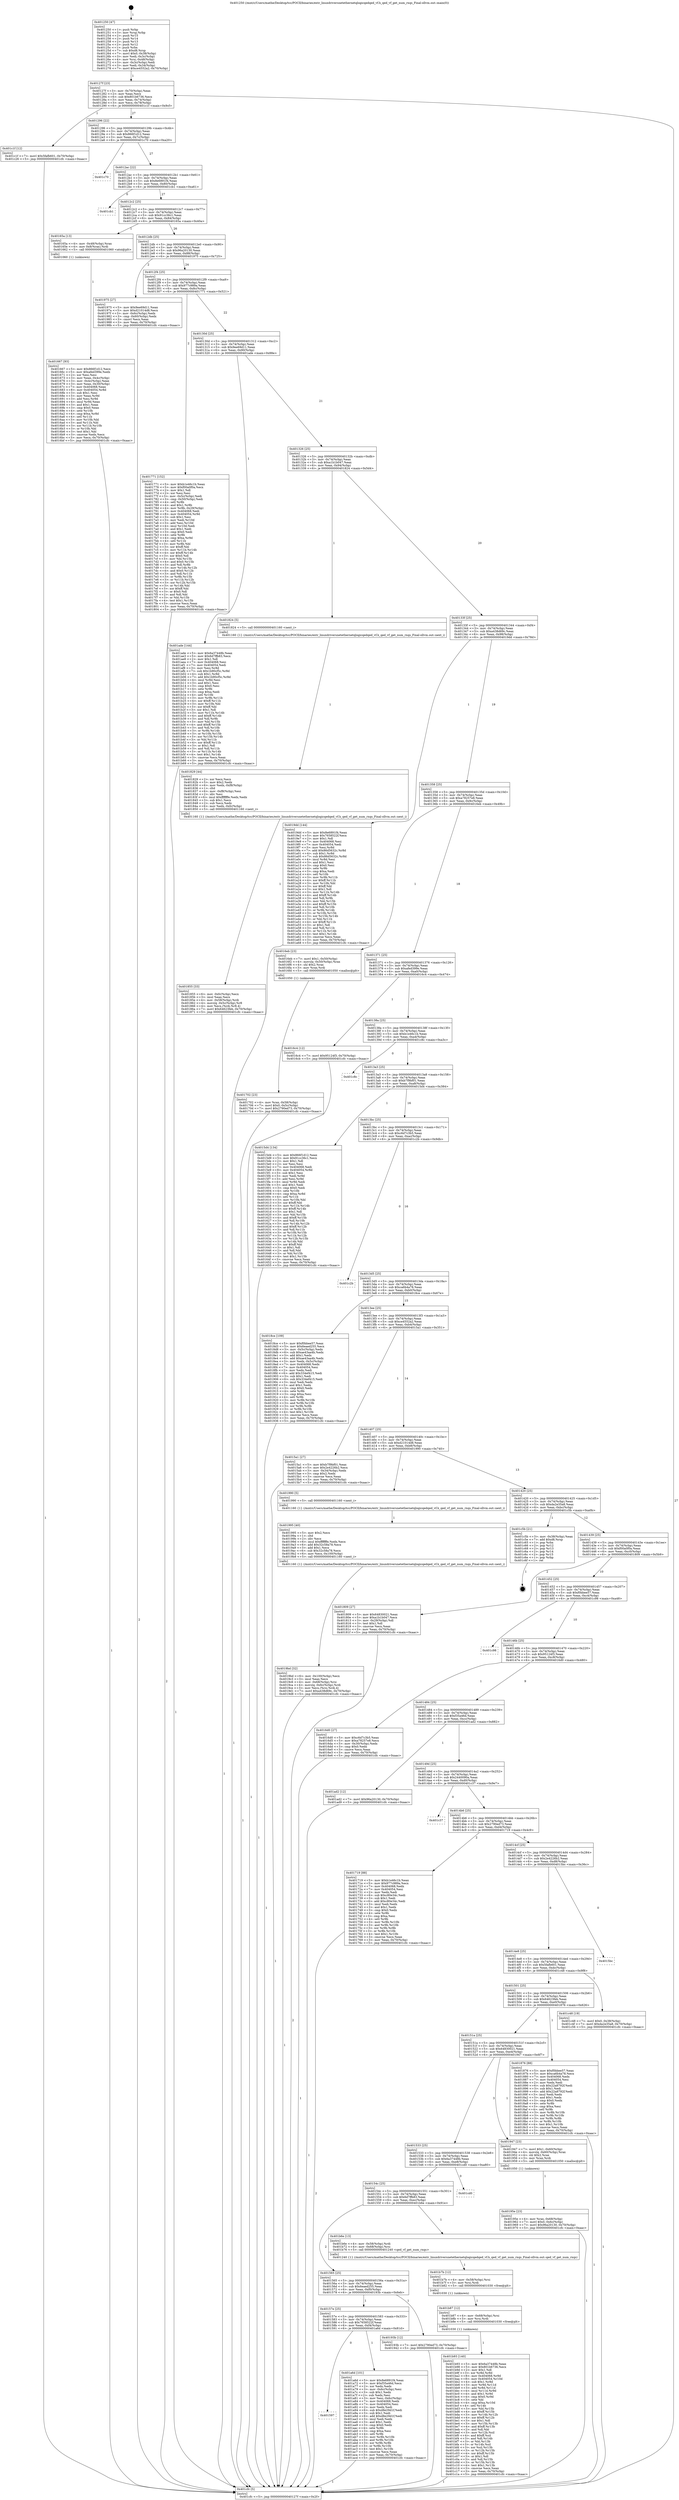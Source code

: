 digraph "0x401250" {
  label = "0x401250 (/mnt/c/Users/mathe/Desktop/tcc/POCII/binaries/extr_linuxdriversnetethernetqlogicqedqed_vf.h_qed_vf_get_num_rxqs_Final-ollvm.out::main(0))"
  labelloc = "t"
  node[shape=record]

  Entry [label="",width=0.3,height=0.3,shape=circle,fillcolor=black,style=filled]
  "0x40127f" [label="{
     0x40127f [23]\l
     | [instrs]\l
     &nbsp;&nbsp;0x40127f \<+3\>: mov -0x70(%rbp),%eax\l
     &nbsp;&nbsp;0x401282 \<+2\>: mov %eax,%ecx\l
     &nbsp;&nbsp;0x401284 \<+6\>: sub $0x801b6736,%ecx\l
     &nbsp;&nbsp;0x40128a \<+3\>: mov %eax,-0x74(%rbp)\l
     &nbsp;&nbsp;0x40128d \<+3\>: mov %ecx,-0x78(%rbp)\l
     &nbsp;&nbsp;0x401290 \<+6\>: je 0000000000401c1f \<main+0x9cf\>\l
  }"]
  "0x401c1f" [label="{
     0x401c1f [12]\l
     | [instrs]\l
     &nbsp;&nbsp;0x401c1f \<+7\>: movl $0x5fafb601,-0x70(%rbp)\l
     &nbsp;&nbsp;0x401c26 \<+5\>: jmp 0000000000401cfc \<main+0xaac\>\l
  }"]
  "0x401296" [label="{
     0x401296 [22]\l
     | [instrs]\l
     &nbsp;&nbsp;0x401296 \<+5\>: jmp 000000000040129b \<main+0x4b\>\l
     &nbsp;&nbsp;0x40129b \<+3\>: mov -0x74(%rbp),%eax\l
     &nbsp;&nbsp;0x40129e \<+5\>: sub $0x866f1d12,%eax\l
     &nbsp;&nbsp;0x4012a3 \<+3\>: mov %eax,-0x7c(%rbp)\l
     &nbsp;&nbsp;0x4012a6 \<+6\>: je 0000000000401c70 \<main+0xa20\>\l
  }"]
  Exit [label="",width=0.3,height=0.3,shape=circle,fillcolor=black,style=filled,peripheries=2]
  "0x401c70" [label="{
     0x401c70\l
  }", style=dashed]
  "0x4012ac" [label="{
     0x4012ac [22]\l
     | [instrs]\l
     &nbsp;&nbsp;0x4012ac \<+5\>: jmp 00000000004012b1 \<main+0x61\>\l
     &nbsp;&nbsp;0x4012b1 \<+3\>: mov -0x74(%rbp),%eax\l
     &nbsp;&nbsp;0x4012b4 \<+5\>: sub $0x8e6891f4,%eax\l
     &nbsp;&nbsp;0x4012b9 \<+3\>: mov %eax,-0x80(%rbp)\l
     &nbsp;&nbsp;0x4012bc \<+6\>: je 0000000000401cb1 \<main+0xa61\>\l
  }"]
  "0x401b93" [label="{
     0x401b93 [140]\l
     | [instrs]\l
     &nbsp;&nbsp;0x401b93 \<+5\>: mov $0x6a37448b,%eax\l
     &nbsp;&nbsp;0x401b98 \<+5\>: mov $0x801b6736,%ecx\l
     &nbsp;&nbsp;0x401b9d \<+2\>: mov $0x1,%dl\l
     &nbsp;&nbsp;0x401b9f \<+3\>: xor %r8d,%r8d\l
     &nbsp;&nbsp;0x401ba2 \<+8\>: mov 0x404068,%r9d\l
     &nbsp;&nbsp;0x401baa \<+8\>: mov 0x404054,%r10d\l
     &nbsp;&nbsp;0x401bb2 \<+4\>: sub $0x1,%r8d\l
     &nbsp;&nbsp;0x401bb6 \<+3\>: mov %r9d,%r11d\l
     &nbsp;&nbsp;0x401bb9 \<+3\>: add %r8d,%r11d\l
     &nbsp;&nbsp;0x401bbc \<+4\>: imul %r11d,%r9d\l
     &nbsp;&nbsp;0x401bc0 \<+4\>: and $0x1,%r9d\l
     &nbsp;&nbsp;0x401bc4 \<+4\>: cmp $0x0,%r9d\l
     &nbsp;&nbsp;0x401bc8 \<+3\>: sete %bl\l
     &nbsp;&nbsp;0x401bcb \<+4\>: cmp $0xa,%r10d\l
     &nbsp;&nbsp;0x401bcf \<+4\>: setl %r14b\l
     &nbsp;&nbsp;0x401bd3 \<+3\>: mov %bl,%r15b\l
     &nbsp;&nbsp;0x401bd6 \<+4\>: xor $0xff,%r15b\l
     &nbsp;&nbsp;0x401bda \<+3\>: mov %r14b,%r12b\l
     &nbsp;&nbsp;0x401bdd \<+4\>: xor $0xff,%r12b\l
     &nbsp;&nbsp;0x401be1 \<+3\>: xor $0x1,%dl\l
     &nbsp;&nbsp;0x401be4 \<+3\>: mov %r15b,%r13b\l
     &nbsp;&nbsp;0x401be7 \<+4\>: and $0xff,%r13b\l
     &nbsp;&nbsp;0x401beb \<+2\>: and %dl,%bl\l
     &nbsp;&nbsp;0x401bed \<+3\>: mov %r12b,%sil\l
     &nbsp;&nbsp;0x401bf0 \<+4\>: and $0xff,%sil\l
     &nbsp;&nbsp;0x401bf4 \<+3\>: and %dl,%r14b\l
     &nbsp;&nbsp;0x401bf7 \<+3\>: or %bl,%r13b\l
     &nbsp;&nbsp;0x401bfa \<+3\>: or %r14b,%sil\l
     &nbsp;&nbsp;0x401bfd \<+3\>: xor %sil,%r13b\l
     &nbsp;&nbsp;0x401c00 \<+3\>: or %r12b,%r15b\l
     &nbsp;&nbsp;0x401c03 \<+4\>: xor $0xff,%r15b\l
     &nbsp;&nbsp;0x401c07 \<+3\>: or $0x1,%dl\l
     &nbsp;&nbsp;0x401c0a \<+3\>: and %dl,%r15b\l
     &nbsp;&nbsp;0x401c0d \<+3\>: or %r15b,%r13b\l
     &nbsp;&nbsp;0x401c10 \<+4\>: test $0x1,%r13b\l
     &nbsp;&nbsp;0x401c14 \<+3\>: cmovne %ecx,%eax\l
     &nbsp;&nbsp;0x401c17 \<+3\>: mov %eax,-0x70(%rbp)\l
     &nbsp;&nbsp;0x401c1a \<+5\>: jmp 0000000000401cfc \<main+0xaac\>\l
  }"]
  "0x401cb1" [label="{
     0x401cb1\l
  }", style=dashed]
  "0x4012c2" [label="{
     0x4012c2 [25]\l
     | [instrs]\l
     &nbsp;&nbsp;0x4012c2 \<+5\>: jmp 00000000004012c7 \<main+0x77\>\l
     &nbsp;&nbsp;0x4012c7 \<+3\>: mov -0x74(%rbp),%eax\l
     &nbsp;&nbsp;0x4012ca \<+5\>: sub $0x91cc36c1,%eax\l
     &nbsp;&nbsp;0x4012cf \<+6\>: mov %eax,-0x84(%rbp)\l
     &nbsp;&nbsp;0x4012d5 \<+6\>: je 000000000040165a \<main+0x40a\>\l
  }"]
  "0x401b87" [label="{
     0x401b87 [12]\l
     | [instrs]\l
     &nbsp;&nbsp;0x401b87 \<+4\>: mov -0x68(%rbp),%rsi\l
     &nbsp;&nbsp;0x401b8b \<+3\>: mov %rsi,%rdi\l
     &nbsp;&nbsp;0x401b8e \<+5\>: call 0000000000401030 \<free@plt\>\l
     | [calls]\l
     &nbsp;&nbsp;0x401030 \{1\} (unknown)\l
  }"]
  "0x40165a" [label="{
     0x40165a [13]\l
     | [instrs]\l
     &nbsp;&nbsp;0x40165a \<+4\>: mov -0x48(%rbp),%rax\l
     &nbsp;&nbsp;0x40165e \<+4\>: mov 0x8(%rax),%rdi\l
     &nbsp;&nbsp;0x401662 \<+5\>: call 0000000000401060 \<atoi@plt\>\l
     | [calls]\l
     &nbsp;&nbsp;0x401060 \{1\} (unknown)\l
  }"]
  "0x4012db" [label="{
     0x4012db [25]\l
     | [instrs]\l
     &nbsp;&nbsp;0x4012db \<+5\>: jmp 00000000004012e0 \<main+0x90\>\l
     &nbsp;&nbsp;0x4012e0 \<+3\>: mov -0x74(%rbp),%eax\l
     &nbsp;&nbsp;0x4012e3 \<+5\>: sub $0x96a20130,%eax\l
     &nbsp;&nbsp;0x4012e8 \<+6\>: mov %eax,-0x88(%rbp)\l
     &nbsp;&nbsp;0x4012ee \<+6\>: je 0000000000401975 \<main+0x725\>\l
  }"]
  "0x401b7b" [label="{
     0x401b7b [12]\l
     | [instrs]\l
     &nbsp;&nbsp;0x401b7b \<+4\>: mov -0x58(%rbp),%rsi\l
     &nbsp;&nbsp;0x401b7f \<+3\>: mov %rsi,%rdi\l
     &nbsp;&nbsp;0x401b82 \<+5\>: call 0000000000401030 \<free@plt\>\l
     | [calls]\l
     &nbsp;&nbsp;0x401030 \{1\} (unknown)\l
  }"]
  "0x401975" [label="{
     0x401975 [27]\l
     | [instrs]\l
     &nbsp;&nbsp;0x401975 \<+5\>: mov $0x9ee69d11,%eax\l
     &nbsp;&nbsp;0x40197a \<+5\>: mov $0xd21014d8,%ecx\l
     &nbsp;&nbsp;0x40197f \<+3\>: mov -0x6c(%rbp),%edx\l
     &nbsp;&nbsp;0x401982 \<+3\>: cmp -0x60(%rbp),%edx\l
     &nbsp;&nbsp;0x401985 \<+3\>: cmovl %ecx,%eax\l
     &nbsp;&nbsp;0x401988 \<+3\>: mov %eax,-0x70(%rbp)\l
     &nbsp;&nbsp;0x40198b \<+5\>: jmp 0000000000401cfc \<main+0xaac\>\l
  }"]
  "0x4012f4" [label="{
     0x4012f4 [25]\l
     | [instrs]\l
     &nbsp;&nbsp;0x4012f4 \<+5\>: jmp 00000000004012f9 \<main+0xa9\>\l
     &nbsp;&nbsp;0x4012f9 \<+3\>: mov -0x74(%rbp),%eax\l
     &nbsp;&nbsp;0x4012fc \<+5\>: sub $0x977c989a,%eax\l
     &nbsp;&nbsp;0x401301 \<+6\>: mov %eax,-0x8c(%rbp)\l
     &nbsp;&nbsp;0x401307 \<+6\>: je 0000000000401771 \<main+0x521\>\l
  }"]
  "0x401597" [label="{
     0x401597\l
  }", style=dashed]
  "0x401771" [label="{
     0x401771 [152]\l
     | [instrs]\l
     &nbsp;&nbsp;0x401771 \<+5\>: mov $0xb1e46c1b,%eax\l
     &nbsp;&nbsp;0x401776 \<+5\>: mov $0xf00a0f0a,%ecx\l
     &nbsp;&nbsp;0x40177b \<+2\>: mov $0x1,%dl\l
     &nbsp;&nbsp;0x40177d \<+2\>: xor %esi,%esi\l
     &nbsp;&nbsp;0x40177f \<+3\>: mov -0x5c(%rbp),%edi\l
     &nbsp;&nbsp;0x401782 \<+3\>: cmp -0x50(%rbp),%edi\l
     &nbsp;&nbsp;0x401785 \<+4\>: setl %r8b\l
     &nbsp;&nbsp;0x401789 \<+4\>: and $0x1,%r8b\l
     &nbsp;&nbsp;0x40178d \<+4\>: mov %r8b,-0x29(%rbp)\l
     &nbsp;&nbsp;0x401791 \<+7\>: mov 0x404068,%edi\l
     &nbsp;&nbsp;0x401798 \<+8\>: mov 0x404054,%r9d\l
     &nbsp;&nbsp;0x4017a0 \<+3\>: sub $0x1,%esi\l
     &nbsp;&nbsp;0x4017a3 \<+3\>: mov %edi,%r10d\l
     &nbsp;&nbsp;0x4017a6 \<+3\>: add %esi,%r10d\l
     &nbsp;&nbsp;0x4017a9 \<+4\>: imul %r10d,%edi\l
     &nbsp;&nbsp;0x4017ad \<+3\>: and $0x1,%edi\l
     &nbsp;&nbsp;0x4017b0 \<+3\>: cmp $0x0,%edi\l
     &nbsp;&nbsp;0x4017b3 \<+4\>: sete %r8b\l
     &nbsp;&nbsp;0x4017b7 \<+4\>: cmp $0xa,%r9d\l
     &nbsp;&nbsp;0x4017bb \<+4\>: setl %r11b\l
     &nbsp;&nbsp;0x4017bf \<+3\>: mov %r8b,%bl\l
     &nbsp;&nbsp;0x4017c2 \<+3\>: xor $0xff,%bl\l
     &nbsp;&nbsp;0x4017c5 \<+3\>: mov %r11b,%r14b\l
     &nbsp;&nbsp;0x4017c8 \<+4\>: xor $0xff,%r14b\l
     &nbsp;&nbsp;0x4017cc \<+3\>: xor $0x0,%dl\l
     &nbsp;&nbsp;0x4017cf \<+3\>: mov %bl,%r15b\l
     &nbsp;&nbsp;0x4017d2 \<+4\>: and $0x0,%r15b\l
     &nbsp;&nbsp;0x4017d6 \<+3\>: and %dl,%r8b\l
     &nbsp;&nbsp;0x4017d9 \<+3\>: mov %r14b,%r12b\l
     &nbsp;&nbsp;0x4017dc \<+4\>: and $0x0,%r12b\l
     &nbsp;&nbsp;0x4017e0 \<+3\>: and %dl,%r11b\l
     &nbsp;&nbsp;0x4017e3 \<+3\>: or %r8b,%r15b\l
     &nbsp;&nbsp;0x4017e6 \<+3\>: or %r11b,%r12b\l
     &nbsp;&nbsp;0x4017e9 \<+3\>: xor %r12b,%r15b\l
     &nbsp;&nbsp;0x4017ec \<+3\>: or %r14b,%bl\l
     &nbsp;&nbsp;0x4017ef \<+3\>: xor $0xff,%bl\l
     &nbsp;&nbsp;0x4017f2 \<+3\>: or $0x0,%dl\l
     &nbsp;&nbsp;0x4017f5 \<+2\>: and %dl,%bl\l
     &nbsp;&nbsp;0x4017f7 \<+3\>: or %bl,%r15b\l
     &nbsp;&nbsp;0x4017fa \<+4\>: test $0x1,%r15b\l
     &nbsp;&nbsp;0x4017fe \<+3\>: cmovne %ecx,%eax\l
     &nbsp;&nbsp;0x401801 \<+3\>: mov %eax,-0x70(%rbp)\l
     &nbsp;&nbsp;0x401804 \<+5\>: jmp 0000000000401cfc \<main+0xaac\>\l
  }"]
  "0x40130d" [label="{
     0x40130d [25]\l
     | [instrs]\l
     &nbsp;&nbsp;0x40130d \<+5\>: jmp 0000000000401312 \<main+0xc2\>\l
     &nbsp;&nbsp;0x401312 \<+3\>: mov -0x74(%rbp),%eax\l
     &nbsp;&nbsp;0x401315 \<+5\>: sub $0x9ee69d11,%eax\l
     &nbsp;&nbsp;0x40131a \<+6\>: mov %eax,-0x90(%rbp)\l
     &nbsp;&nbsp;0x401320 \<+6\>: je 0000000000401ade \<main+0x88e\>\l
  }"]
  "0x401a6d" [label="{
     0x401a6d [101]\l
     | [instrs]\l
     &nbsp;&nbsp;0x401a6d \<+5\>: mov $0x8e6891f4,%eax\l
     &nbsp;&nbsp;0x401a72 \<+5\>: mov $0xf35a46d,%ecx\l
     &nbsp;&nbsp;0x401a77 \<+2\>: xor %edx,%edx\l
     &nbsp;&nbsp;0x401a79 \<+3\>: mov -0x6c(%rbp),%esi\l
     &nbsp;&nbsp;0x401a7c \<+3\>: sub $0x1,%edx\l
     &nbsp;&nbsp;0x401a7f \<+2\>: sub %edx,%esi\l
     &nbsp;&nbsp;0x401a81 \<+3\>: mov %esi,-0x6c(%rbp)\l
     &nbsp;&nbsp;0x401a84 \<+7\>: mov 0x404068,%edx\l
     &nbsp;&nbsp;0x401a8b \<+7\>: mov 0x404054,%esi\l
     &nbsp;&nbsp;0x401a92 \<+2\>: mov %edx,%edi\l
     &nbsp;&nbsp;0x401a94 \<+6\>: sub $0xd8e29d1f,%edi\l
     &nbsp;&nbsp;0x401a9a \<+3\>: sub $0x1,%edi\l
     &nbsp;&nbsp;0x401a9d \<+6\>: add $0xd8e29d1f,%edi\l
     &nbsp;&nbsp;0x401aa3 \<+3\>: imul %edi,%edx\l
     &nbsp;&nbsp;0x401aa6 \<+3\>: and $0x1,%edx\l
     &nbsp;&nbsp;0x401aa9 \<+3\>: cmp $0x0,%edx\l
     &nbsp;&nbsp;0x401aac \<+4\>: sete %r8b\l
     &nbsp;&nbsp;0x401ab0 \<+3\>: cmp $0xa,%esi\l
     &nbsp;&nbsp;0x401ab3 \<+4\>: setl %r9b\l
     &nbsp;&nbsp;0x401ab7 \<+3\>: mov %r8b,%r10b\l
     &nbsp;&nbsp;0x401aba \<+3\>: and %r9b,%r10b\l
     &nbsp;&nbsp;0x401abd \<+3\>: xor %r9b,%r8b\l
     &nbsp;&nbsp;0x401ac0 \<+3\>: or %r8b,%r10b\l
     &nbsp;&nbsp;0x401ac3 \<+4\>: test $0x1,%r10b\l
     &nbsp;&nbsp;0x401ac7 \<+3\>: cmovne %ecx,%eax\l
     &nbsp;&nbsp;0x401aca \<+3\>: mov %eax,-0x70(%rbp)\l
     &nbsp;&nbsp;0x401acd \<+5\>: jmp 0000000000401cfc \<main+0xaac\>\l
  }"]
  "0x401ade" [label="{
     0x401ade [144]\l
     | [instrs]\l
     &nbsp;&nbsp;0x401ade \<+5\>: mov $0x6a37448b,%eax\l
     &nbsp;&nbsp;0x401ae3 \<+5\>: mov $0x6d7ffb83,%ecx\l
     &nbsp;&nbsp;0x401ae8 \<+2\>: mov $0x1,%dl\l
     &nbsp;&nbsp;0x401aea \<+7\>: mov 0x404068,%esi\l
     &nbsp;&nbsp;0x401af1 \<+7\>: mov 0x404054,%edi\l
     &nbsp;&nbsp;0x401af8 \<+3\>: mov %esi,%r8d\l
     &nbsp;&nbsp;0x401afb \<+7\>: sub $0x1b90cf5c,%r8d\l
     &nbsp;&nbsp;0x401b02 \<+4\>: sub $0x1,%r8d\l
     &nbsp;&nbsp;0x401b06 \<+7\>: add $0x1b90cf5c,%r8d\l
     &nbsp;&nbsp;0x401b0d \<+4\>: imul %r8d,%esi\l
     &nbsp;&nbsp;0x401b11 \<+3\>: and $0x1,%esi\l
     &nbsp;&nbsp;0x401b14 \<+3\>: cmp $0x0,%esi\l
     &nbsp;&nbsp;0x401b17 \<+4\>: sete %r9b\l
     &nbsp;&nbsp;0x401b1b \<+3\>: cmp $0xa,%edi\l
     &nbsp;&nbsp;0x401b1e \<+4\>: setl %r10b\l
     &nbsp;&nbsp;0x401b22 \<+3\>: mov %r9b,%r11b\l
     &nbsp;&nbsp;0x401b25 \<+4\>: xor $0xff,%r11b\l
     &nbsp;&nbsp;0x401b29 \<+3\>: mov %r10b,%bl\l
     &nbsp;&nbsp;0x401b2c \<+3\>: xor $0xff,%bl\l
     &nbsp;&nbsp;0x401b2f \<+3\>: xor $0x1,%dl\l
     &nbsp;&nbsp;0x401b32 \<+3\>: mov %r11b,%r14b\l
     &nbsp;&nbsp;0x401b35 \<+4\>: and $0xff,%r14b\l
     &nbsp;&nbsp;0x401b39 \<+3\>: and %dl,%r9b\l
     &nbsp;&nbsp;0x401b3c \<+3\>: mov %bl,%r15b\l
     &nbsp;&nbsp;0x401b3f \<+4\>: and $0xff,%r15b\l
     &nbsp;&nbsp;0x401b43 \<+3\>: and %dl,%r10b\l
     &nbsp;&nbsp;0x401b46 \<+3\>: or %r9b,%r14b\l
     &nbsp;&nbsp;0x401b49 \<+3\>: or %r10b,%r15b\l
     &nbsp;&nbsp;0x401b4c \<+3\>: xor %r15b,%r14b\l
     &nbsp;&nbsp;0x401b4f \<+3\>: or %bl,%r11b\l
     &nbsp;&nbsp;0x401b52 \<+4\>: xor $0xff,%r11b\l
     &nbsp;&nbsp;0x401b56 \<+3\>: or $0x1,%dl\l
     &nbsp;&nbsp;0x401b59 \<+3\>: and %dl,%r11b\l
     &nbsp;&nbsp;0x401b5c \<+3\>: or %r11b,%r14b\l
     &nbsp;&nbsp;0x401b5f \<+4\>: test $0x1,%r14b\l
     &nbsp;&nbsp;0x401b63 \<+3\>: cmovne %ecx,%eax\l
     &nbsp;&nbsp;0x401b66 \<+3\>: mov %eax,-0x70(%rbp)\l
     &nbsp;&nbsp;0x401b69 \<+5\>: jmp 0000000000401cfc \<main+0xaac\>\l
  }"]
  "0x401326" [label="{
     0x401326 [25]\l
     | [instrs]\l
     &nbsp;&nbsp;0x401326 \<+5\>: jmp 000000000040132b \<main+0xdb\>\l
     &nbsp;&nbsp;0x40132b \<+3\>: mov -0x74(%rbp),%eax\l
     &nbsp;&nbsp;0x40132e \<+5\>: sub $0xa1b1b047,%eax\l
     &nbsp;&nbsp;0x401333 \<+6\>: mov %eax,-0x94(%rbp)\l
     &nbsp;&nbsp;0x401339 \<+6\>: je 0000000000401824 \<main+0x5d4\>\l
  }"]
  "0x4019bd" [label="{
     0x4019bd [32]\l
     | [instrs]\l
     &nbsp;&nbsp;0x4019bd \<+6\>: mov -0x100(%rbp),%ecx\l
     &nbsp;&nbsp;0x4019c3 \<+3\>: imul %eax,%ecx\l
     &nbsp;&nbsp;0x4019c6 \<+4\>: mov -0x68(%rbp),%rsi\l
     &nbsp;&nbsp;0x4019ca \<+4\>: movslq -0x6c(%rbp),%rdi\l
     &nbsp;&nbsp;0x4019ce \<+3\>: mov %ecx,(%rsi,%rdi,4)\l
     &nbsp;&nbsp;0x4019d1 \<+7\>: movl $0xa438d69c,-0x70(%rbp)\l
     &nbsp;&nbsp;0x4019d8 \<+5\>: jmp 0000000000401cfc \<main+0xaac\>\l
  }"]
  "0x401824" [label="{
     0x401824 [5]\l
     | [instrs]\l
     &nbsp;&nbsp;0x401824 \<+5\>: call 0000000000401160 \<next_i\>\l
     | [calls]\l
     &nbsp;&nbsp;0x401160 \{1\} (/mnt/c/Users/mathe/Desktop/tcc/POCII/binaries/extr_linuxdriversnetethernetqlogicqedqed_vf.h_qed_vf_get_num_rxqs_Final-ollvm.out::next_i)\l
  }"]
  "0x40133f" [label="{
     0x40133f [25]\l
     | [instrs]\l
     &nbsp;&nbsp;0x40133f \<+5\>: jmp 0000000000401344 \<main+0xf4\>\l
     &nbsp;&nbsp;0x401344 \<+3\>: mov -0x74(%rbp),%eax\l
     &nbsp;&nbsp;0x401347 \<+5\>: sub $0xa438d69c,%eax\l
     &nbsp;&nbsp;0x40134c \<+6\>: mov %eax,-0x98(%rbp)\l
     &nbsp;&nbsp;0x401352 \<+6\>: je 00000000004019dd \<main+0x78d\>\l
  }"]
  "0x401995" [label="{
     0x401995 [40]\l
     | [instrs]\l
     &nbsp;&nbsp;0x401995 \<+5\>: mov $0x2,%ecx\l
     &nbsp;&nbsp;0x40199a \<+1\>: cltd\l
     &nbsp;&nbsp;0x40199b \<+2\>: idiv %ecx\l
     &nbsp;&nbsp;0x40199d \<+6\>: imul $0xfffffffe,%edx,%ecx\l
     &nbsp;&nbsp;0x4019a3 \<+6\>: add $0x32c58a78,%ecx\l
     &nbsp;&nbsp;0x4019a9 \<+3\>: add $0x1,%ecx\l
     &nbsp;&nbsp;0x4019ac \<+6\>: sub $0x32c58a78,%ecx\l
     &nbsp;&nbsp;0x4019b2 \<+6\>: mov %ecx,-0x100(%rbp)\l
     &nbsp;&nbsp;0x4019b8 \<+5\>: call 0000000000401160 \<next_i\>\l
     | [calls]\l
     &nbsp;&nbsp;0x401160 \{1\} (/mnt/c/Users/mathe/Desktop/tcc/POCII/binaries/extr_linuxdriversnetethernetqlogicqedqed_vf.h_qed_vf_get_num_rxqs_Final-ollvm.out::next_i)\l
  }"]
  "0x4019dd" [label="{
     0x4019dd [144]\l
     | [instrs]\l
     &nbsp;&nbsp;0x4019dd \<+5\>: mov $0x8e6891f4,%eax\l
     &nbsp;&nbsp;0x4019e2 \<+5\>: mov $0x7658522f,%ecx\l
     &nbsp;&nbsp;0x4019e7 \<+2\>: mov $0x1,%dl\l
     &nbsp;&nbsp;0x4019e9 \<+7\>: mov 0x404068,%esi\l
     &nbsp;&nbsp;0x4019f0 \<+7\>: mov 0x404054,%edi\l
     &nbsp;&nbsp;0x4019f7 \<+3\>: mov %esi,%r8d\l
     &nbsp;&nbsp;0x4019fa \<+7\>: add $0x86d5632c,%r8d\l
     &nbsp;&nbsp;0x401a01 \<+4\>: sub $0x1,%r8d\l
     &nbsp;&nbsp;0x401a05 \<+7\>: sub $0x86d5632c,%r8d\l
     &nbsp;&nbsp;0x401a0c \<+4\>: imul %r8d,%esi\l
     &nbsp;&nbsp;0x401a10 \<+3\>: and $0x1,%esi\l
     &nbsp;&nbsp;0x401a13 \<+3\>: cmp $0x0,%esi\l
     &nbsp;&nbsp;0x401a16 \<+4\>: sete %r9b\l
     &nbsp;&nbsp;0x401a1a \<+3\>: cmp $0xa,%edi\l
     &nbsp;&nbsp;0x401a1d \<+4\>: setl %r10b\l
     &nbsp;&nbsp;0x401a21 \<+3\>: mov %r9b,%r11b\l
     &nbsp;&nbsp;0x401a24 \<+4\>: xor $0xff,%r11b\l
     &nbsp;&nbsp;0x401a28 \<+3\>: mov %r10b,%bl\l
     &nbsp;&nbsp;0x401a2b \<+3\>: xor $0xff,%bl\l
     &nbsp;&nbsp;0x401a2e \<+3\>: xor $0x1,%dl\l
     &nbsp;&nbsp;0x401a31 \<+3\>: mov %r11b,%r14b\l
     &nbsp;&nbsp;0x401a34 \<+4\>: and $0xff,%r14b\l
     &nbsp;&nbsp;0x401a38 \<+3\>: and %dl,%r9b\l
     &nbsp;&nbsp;0x401a3b \<+3\>: mov %bl,%r15b\l
     &nbsp;&nbsp;0x401a3e \<+4\>: and $0xff,%r15b\l
     &nbsp;&nbsp;0x401a42 \<+3\>: and %dl,%r10b\l
     &nbsp;&nbsp;0x401a45 \<+3\>: or %r9b,%r14b\l
     &nbsp;&nbsp;0x401a48 \<+3\>: or %r10b,%r15b\l
     &nbsp;&nbsp;0x401a4b \<+3\>: xor %r15b,%r14b\l
     &nbsp;&nbsp;0x401a4e \<+3\>: or %bl,%r11b\l
     &nbsp;&nbsp;0x401a51 \<+4\>: xor $0xff,%r11b\l
     &nbsp;&nbsp;0x401a55 \<+3\>: or $0x1,%dl\l
     &nbsp;&nbsp;0x401a58 \<+3\>: and %dl,%r11b\l
     &nbsp;&nbsp;0x401a5b \<+3\>: or %r11b,%r14b\l
     &nbsp;&nbsp;0x401a5e \<+4\>: test $0x1,%r14b\l
     &nbsp;&nbsp;0x401a62 \<+3\>: cmovne %ecx,%eax\l
     &nbsp;&nbsp;0x401a65 \<+3\>: mov %eax,-0x70(%rbp)\l
     &nbsp;&nbsp;0x401a68 \<+5\>: jmp 0000000000401cfc \<main+0xaac\>\l
  }"]
  "0x401358" [label="{
     0x401358 [25]\l
     | [instrs]\l
     &nbsp;&nbsp;0x401358 \<+5\>: jmp 000000000040135d \<main+0x10d\>\l
     &nbsp;&nbsp;0x40135d \<+3\>: mov -0x74(%rbp),%eax\l
     &nbsp;&nbsp;0x401360 \<+5\>: sub $0xa78257e8,%eax\l
     &nbsp;&nbsp;0x401365 \<+6\>: mov %eax,-0x9c(%rbp)\l
     &nbsp;&nbsp;0x40136b \<+6\>: je 00000000004016eb \<main+0x49b\>\l
  }"]
  "0x40195e" [label="{
     0x40195e [23]\l
     | [instrs]\l
     &nbsp;&nbsp;0x40195e \<+4\>: mov %rax,-0x68(%rbp)\l
     &nbsp;&nbsp;0x401962 \<+7\>: movl $0x0,-0x6c(%rbp)\l
     &nbsp;&nbsp;0x401969 \<+7\>: movl $0x96a20130,-0x70(%rbp)\l
     &nbsp;&nbsp;0x401970 \<+5\>: jmp 0000000000401cfc \<main+0xaac\>\l
  }"]
  "0x4016eb" [label="{
     0x4016eb [23]\l
     | [instrs]\l
     &nbsp;&nbsp;0x4016eb \<+7\>: movl $0x1,-0x50(%rbp)\l
     &nbsp;&nbsp;0x4016f2 \<+4\>: movslq -0x50(%rbp),%rax\l
     &nbsp;&nbsp;0x4016f6 \<+4\>: shl $0x2,%rax\l
     &nbsp;&nbsp;0x4016fa \<+3\>: mov %rax,%rdi\l
     &nbsp;&nbsp;0x4016fd \<+5\>: call 0000000000401050 \<malloc@plt\>\l
     | [calls]\l
     &nbsp;&nbsp;0x401050 \{1\} (unknown)\l
  }"]
  "0x401371" [label="{
     0x401371 [25]\l
     | [instrs]\l
     &nbsp;&nbsp;0x401371 \<+5\>: jmp 0000000000401376 \<main+0x126\>\l
     &nbsp;&nbsp;0x401376 \<+3\>: mov -0x74(%rbp),%eax\l
     &nbsp;&nbsp;0x401379 \<+5\>: sub $0xafed399e,%eax\l
     &nbsp;&nbsp;0x40137e \<+6\>: mov %eax,-0xa0(%rbp)\l
     &nbsp;&nbsp;0x401384 \<+6\>: je 00000000004016c4 \<main+0x474\>\l
  }"]
  "0x40157e" [label="{
     0x40157e [25]\l
     | [instrs]\l
     &nbsp;&nbsp;0x40157e \<+5\>: jmp 0000000000401583 \<main+0x333\>\l
     &nbsp;&nbsp;0x401583 \<+3\>: mov -0x74(%rbp),%eax\l
     &nbsp;&nbsp;0x401586 \<+5\>: sub $0x7658522f,%eax\l
     &nbsp;&nbsp;0x40158b \<+6\>: mov %eax,-0xf4(%rbp)\l
     &nbsp;&nbsp;0x401591 \<+6\>: je 0000000000401a6d \<main+0x81d\>\l
  }"]
  "0x4016c4" [label="{
     0x4016c4 [12]\l
     | [instrs]\l
     &nbsp;&nbsp;0x4016c4 \<+7\>: movl $0x95124f3,-0x70(%rbp)\l
     &nbsp;&nbsp;0x4016cb \<+5\>: jmp 0000000000401cfc \<main+0xaac\>\l
  }"]
  "0x40138a" [label="{
     0x40138a [25]\l
     | [instrs]\l
     &nbsp;&nbsp;0x40138a \<+5\>: jmp 000000000040138f \<main+0x13f\>\l
     &nbsp;&nbsp;0x40138f \<+3\>: mov -0x74(%rbp),%eax\l
     &nbsp;&nbsp;0x401392 \<+5\>: sub $0xb1e46c1b,%eax\l
     &nbsp;&nbsp;0x401397 \<+6\>: mov %eax,-0xa4(%rbp)\l
     &nbsp;&nbsp;0x40139d \<+6\>: je 0000000000401c8c \<main+0xa3c\>\l
  }"]
  "0x40193b" [label="{
     0x40193b [12]\l
     | [instrs]\l
     &nbsp;&nbsp;0x40193b \<+7\>: movl $0x2790ed73,-0x70(%rbp)\l
     &nbsp;&nbsp;0x401942 \<+5\>: jmp 0000000000401cfc \<main+0xaac\>\l
  }"]
  "0x401c8c" [label="{
     0x401c8c\l
  }", style=dashed]
  "0x4013a3" [label="{
     0x4013a3 [25]\l
     | [instrs]\l
     &nbsp;&nbsp;0x4013a3 \<+5\>: jmp 00000000004013a8 \<main+0x158\>\l
     &nbsp;&nbsp;0x4013a8 \<+3\>: mov -0x74(%rbp),%eax\l
     &nbsp;&nbsp;0x4013ab \<+5\>: sub $0xb7f9bf01,%eax\l
     &nbsp;&nbsp;0x4013b0 \<+6\>: mov %eax,-0xa8(%rbp)\l
     &nbsp;&nbsp;0x4013b6 \<+6\>: je 00000000004015d4 \<main+0x384\>\l
  }"]
  "0x401565" [label="{
     0x401565 [25]\l
     | [instrs]\l
     &nbsp;&nbsp;0x401565 \<+5\>: jmp 000000000040156a \<main+0x31a\>\l
     &nbsp;&nbsp;0x40156a \<+3\>: mov -0x74(%rbp),%eax\l
     &nbsp;&nbsp;0x40156d \<+5\>: sub $0x6eaed255,%eax\l
     &nbsp;&nbsp;0x401572 \<+6\>: mov %eax,-0xf0(%rbp)\l
     &nbsp;&nbsp;0x401578 \<+6\>: je 000000000040193b \<main+0x6eb\>\l
  }"]
  "0x4015d4" [label="{
     0x4015d4 [134]\l
     | [instrs]\l
     &nbsp;&nbsp;0x4015d4 \<+5\>: mov $0x866f1d12,%eax\l
     &nbsp;&nbsp;0x4015d9 \<+5\>: mov $0x91cc36c1,%ecx\l
     &nbsp;&nbsp;0x4015de \<+2\>: mov $0x1,%dl\l
     &nbsp;&nbsp;0x4015e0 \<+2\>: xor %esi,%esi\l
     &nbsp;&nbsp;0x4015e2 \<+7\>: mov 0x404068,%edi\l
     &nbsp;&nbsp;0x4015e9 \<+8\>: mov 0x404054,%r8d\l
     &nbsp;&nbsp;0x4015f1 \<+3\>: sub $0x1,%esi\l
     &nbsp;&nbsp;0x4015f4 \<+3\>: mov %edi,%r9d\l
     &nbsp;&nbsp;0x4015f7 \<+3\>: add %esi,%r9d\l
     &nbsp;&nbsp;0x4015fa \<+4\>: imul %r9d,%edi\l
     &nbsp;&nbsp;0x4015fe \<+3\>: and $0x1,%edi\l
     &nbsp;&nbsp;0x401601 \<+3\>: cmp $0x0,%edi\l
     &nbsp;&nbsp;0x401604 \<+4\>: sete %r10b\l
     &nbsp;&nbsp;0x401608 \<+4\>: cmp $0xa,%r8d\l
     &nbsp;&nbsp;0x40160c \<+4\>: setl %r11b\l
     &nbsp;&nbsp;0x401610 \<+3\>: mov %r10b,%bl\l
     &nbsp;&nbsp;0x401613 \<+3\>: xor $0xff,%bl\l
     &nbsp;&nbsp;0x401616 \<+3\>: mov %r11b,%r14b\l
     &nbsp;&nbsp;0x401619 \<+4\>: xor $0xff,%r14b\l
     &nbsp;&nbsp;0x40161d \<+3\>: xor $0x1,%dl\l
     &nbsp;&nbsp;0x401620 \<+3\>: mov %bl,%r15b\l
     &nbsp;&nbsp;0x401623 \<+4\>: and $0xff,%r15b\l
     &nbsp;&nbsp;0x401627 \<+3\>: and %dl,%r10b\l
     &nbsp;&nbsp;0x40162a \<+3\>: mov %r14b,%r12b\l
     &nbsp;&nbsp;0x40162d \<+4\>: and $0xff,%r12b\l
     &nbsp;&nbsp;0x401631 \<+3\>: and %dl,%r11b\l
     &nbsp;&nbsp;0x401634 \<+3\>: or %r10b,%r15b\l
     &nbsp;&nbsp;0x401637 \<+3\>: or %r11b,%r12b\l
     &nbsp;&nbsp;0x40163a \<+3\>: xor %r12b,%r15b\l
     &nbsp;&nbsp;0x40163d \<+3\>: or %r14b,%bl\l
     &nbsp;&nbsp;0x401640 \<+3\>: xor $0xff,%bl\l
     &nbsp;&nbsp;0x401643 \<+3\>: or $0x1,%dl\l
     &nbsp;&nbsp;0x401646 \<+2\>: and %dl,%bl\l
     &nbsp;&nbsp;0x401648 \<+3\>: or %bl,%r15b\l
     &nbsp;&nbsp;0x40164b \<+4\>: test $0x1,%r15b\l
     &nbsp;&nbsp;0x40164f \<+3\>: cmovne %ecx,%eax\l
     &nbsp;&nbsp;0x401652 \<+3\>: mov %eax,-0x70(%rbp)\l
     &nbsp;&nbsp;0x401655 \<+5\>: jmp 0000000000401cfc \<main+0xaac\>\l
  }"]
  "0x4013bc" [label="{
     0x4013bc [25]\l
     | [instrs]\l
     &nbsp;&nbsp;0x4013bc \<+5\>: jmp 00000000004013c1 \<main+0x171\>\l
     &nbsp;&nbsp;0x4013c1 \<+3\>: mov -0x74(%rbp),%eax\l
     &nbsp;&nbsp;0x4013c4 \<+5\>: sub $0xc6d7c3b5,%eax\l
     &nbsp;&nbsp;0x4013c9 \<+6\>: mov %eax,-0xac(%rbp)\l
     &nbsp;&nbsp;0x4013cf \<+6\>: je 0000000000401c2b \<main+0x9db\>\l
  }"]
  "0x401b6e" [label="{
     0x401b6e [13]\l
     | [instrs]\l
     &nbsp;&nbsp;0x401b6e \<+4\>: mov -0x58(%rbp),%rdi\l
     &nbsp;&nbsp;0x401b72 \<+4\>: mov -0x68(%rbp),%rsi\l
     &nbsp;&nbsp;0x401b76 \<+5\>: call 0000000000401240 \<qed_vf_get_num_rxqs\>\l
     | [calls]\l
     &nbsp;&nbsp;0x401240 \{1\} (/mnt/c/Users/mathe/Desktop/tcc/POCII/binaries/extr_linuxdriversnetethernetqlogicqedqed_vf.h_qed_vf_get_num_rxqs_Final-ollvm.out::qed_vf_get_num_rxqs)\l
  }"]
  "0x401c2b" [label="{
     0x401c2b\l
  }", style=dashed]
  "0x4013d5" [label="{
     0x4013d5 [25]\l
     | [instrs]\l
     &nbsp;&nbsp;0x4013d5 \<+5\>: jmp 00000000004013da \<main+0x18a\>\l
     &nbsp;&nbsp;0x4013da \<+3\>: mov -0x74(%rbp),%eax\l
     &nbsp;&nbsp;0x4013dd \<+5\>: sub $0xca6b4a78,%eax\l
     &nbsp;&nbsp;0x4013e2 \<+6\>: mov %eax,-0xb0(%rbp)\l
     &nbsp;&nbsp;0x4013e8 \<+6\>: je 00000000004018ce \<main+0x67e\>\l
  }"]
  "0x40154c" [label="{
     0x40154c [25]\l
     | [instrs]\l
     &nbsp;&nbsp;0x40154c \<+5\>: jmp 0000000000401551 \<main+0x301\>\l
     &nbsp;&nbsp;0x401551 \<+3\>: mov -0x74(%rbp),%eax\l
     &nbsp;&nbsp;0x401554 \<+5\>: sub $0x6d7ffb83,%eax\l
     &nbsp;&nbsp;0x401559 \<+6\>: mov %eax,-0xec(%rbp)\l
     &nbsp;&nbsp;0x40155f \<+6\>: je 0000000000401b6e \<main+0x91e\>\l
  }"]
  "0x4018ce" [label="{
     0x4018ce [109]\l
     | [instrs]\l
     &nbsp;&nbsp;0x4018ce \<+5\>: mov $0xf0bbee57,%eax\l
     &nbsp;&nbsp;0x4018d3 \<+5\>: mov $0x6eaed255,%ecx\l
     &nbsp;&nbsp;0x4018d8 \<+3\>: mov -0x5c(%rbp),%edx\l
     &nbsp;&nbsp;0x4018db \<+6\>: sub $0xae43aa4b,%edx\l
     &nbsp;&nbsp;0x4018e1 \<+3\>: add $0x1,%edx\l
     &nbsp;&nbsp;0x4018e4 \<+6\>: add $0xae43aa4b,%edx\l
     &nbsp;&nbsp;0x4018ea \<+3\>: mov %edx,-0x5c(%rbp)\l
     &nbsp;&nbsp;0x4018ed \<+7\>: mov 0x404068,%edx\l
     &nbsp;&nbsp;0x4018f4 \<+7\>: mov 0x404054,%esi\l
     &nbsp;&nbsp;0x4018fb \<+2\>: mov %edx,%edi\l
     &nbsp;&nbsp;0x4018fd \<+6\>: add $0x334ef415,%edi\l
     &nbsp;&nbsp;0x401903 \<+3\>: sub $0x1,%edi\l
     &nbsp;&nbsp;0x401906 \<+6\>: sub $0x334ef415,%edi\l
     &nbsp;&nbsp;0x40190c \<+3\>: imul %edi,%edx\l
     &nbsp;&nbsp;0x40190f \<+3\>: and $0x1,%edx\l
     &nbsp;&nbsp;0x401912 \<+3\>: cmp $0x0,%edx\l
     &nbsp;&nbsp;0x401915 \<+4\>: sete %r8b\l
     &nbsp;&nbsp;0x401919 \<+3\>: cmp $0xa,%esi\l
     &nbsp;&nbsp;0x40191c \<+4\>: setl %r9b\l
     &nbsp;&nbsp;0x401920 \<+3\>: mov %r8b,%r10b\l
     &nbsp;&nbsp;0x401923 \<+3\>: and %r9b,%r10b\l
     &nbsp;&nbsp;0x401926 \<+3\>: xor %r9b,%r8b\l
     &nbsp;&nbsp;0x401929 \<+3\>: or %r8b,%r10b\l
     &nbsp;&nbsp;0x40192c \<+4\>: test $0x1,%r10b\l
     &nbsp;&nbsp;0x401930 \<+3\>: cmovne %ecx,%eax\l
     &nbsp;&nbsp;0x401933 \<+3\>: mov %eax,-0x70(%rbp)\l
     &nbsp;&nbsp;0x401936 \<+5\>: jmp 0000000000401cfc \<main+0xaac\>\l
  }"]
  "0x4013ee" [label="{
     0x4013ee [25]\l
     | [instrs]\l
     &nbsp;&nbsp;0x4013ee \<+5\>: jmp 00000000004013f3 \<main+0x1a3\>\l
     &nbsp;&nbsp;0x4013f3 \<+3\>: mov -0x74(%rbp),%eax\l
     &nbsp;&nbsp;0x4013f6 \<+5\>: sub $0xce4552a2,%eax\l
     &nbsp;&nbsp;0x4013fb \<+6\>: mov %eax,-0xb4(%rbp)\l
     &nbsp;&nbsp;0x401401 \<+6\>: je 00000000004015a1 \<main+0x351\>\l
  }"]
  "0x401cd0" [label="{
     0x401cd0\l
  }", style=dashed]
  "0x4015a1" [label="{
     0x4015a1 [27]\l
     | [instrs]\l
     &nbsp;&nbsp;0x4015a1 \<+5\>: mov $0xb7f9bf01,%eax\l
     &nbsp;&nbsp;0x4015a6 \<+5\>: mov $0x2e4226b2,%ecx\l
     &nbsp;&nbsp;0x4015ab \<+3\>: mov -0x34(%rbp),%edx\l
     &nbsp;&nbsp;0x4015ae \<+3\>: cmp $0x2,%edx\l
     &nbsp;&nbsp;0x4015b1 \<+3\>: cmovne %ecx,%eax\l
     &nbsp;&nbsp;0x4015b4 \<+3\>: mov %eax,-0x70(%rbp)\l
     &nbsp;&nbsp;0x4015b7 \<+5\>: jmp 0000000000401cfc \<main+0xaac\>\l
  }"]
  "0x401407" [label="{
     0x401407 [25]\l
     | [instrs]\l
     &nbsp;&nbsp;0x401407 \<+5\>: jmp 000000000040140c \<main+0x1bc\>\l
     &nbsp;&nbsp;0x40140c \<+3\>: mov -0x74(%rbp),%eax\l
     &nbsp;&nbsp;0x40140f \<+5\>: sub $0xd21014d8,%eax\l
     &nbsp;&nbsp;0x401414 \<+6\>: mov %eax,-0xb8(%rbp)\l
     &nbsp;&nbsp;0x40141a \<+6\>: je 0000000000401990 \<main+0x740\>\l
  }"]
  "0x401cfc" [label="{
     0x401cfc [5]\l
     | [instrs]\l
     &nbsp;&nbsp;0x401cfc \<+5\>: jmp 000000000040127f \<main+0x2f\>\l
  }"]
  "0x401250" [label="{
     0x401250 [47]\l
     | [instrs]\l
     &nbsp;&nbsp;0x401250 \<+1\>: push %rbp\l
     &nbsp;&nbsp;0x401251 \<+3\>: mov %rsp,%rbp\l
     &nbsp;&nbsp;0x401254 \<+2\>: push %r15\l
     &nbsp;&nbsp;0x401256 \<+2\>: push %r14\l
     &nbsp;&nbsp;0x401258 \<+2\>: push %r13\l
     &nbsp;&nbsp;0x40125a \<+2\>: push %r12\l
     &nbsp;&nbsp;0x40125c \<+1\>: push %rbx\l
     &nbsp;&nbsp;0x40125d \<+7\>: sub $0xd8,%rsp\l
     &nbsp;&nbsp;0x401264 \<+7\>: movl $0x0,-0x38(%rbp)\l
     &nbsp;&nbsp;0x40126b \<+3\>: mov %edi,-0x3c(%rbp)\l
     &nbsp;&nbsp;0x40126e \<+4\>: mov %rsi,-0x48(%rbp)\l
     &nbsp;&nbsp;0x401272 \<+3\>: mov -0x3c(%rbp),%edi\l
     &nbsp;&nbsp;0x401275 \<+3\>: mov %edi,-0x34(%rbp)\l
     &nbsp;&nbsp;0x401278 \<+7\>: movl $0xce4552a2,-0x70(%rbp)\l
  }"]
  "0x401667" [label="{
     0x401667 [93]\l
     | [instrs]\l
     &nbsp;&nbsp;0x401667 \<+5\>: mov $0x866f1d12,%ecx\l
     &nbsp;&nbsp;0x40166c \<+5\>: mov $0xafed399e,%edx\l
     &nbsp;&nbsp;0x401671 \<+2\>: xor %esi,%esi\l
     &nbsp;&nbsp;0x401673 \<+3\>: mov %eax,-0x4c(%rbp)\l
     &nbsp;&nbsp;0x401676 \<+3\>: mov -0x4c(%rbp),%eax\l
     &nbsp;&nbsp;0x401679 \<+3\>: mov %eax,-0x30(%rbp)\l
     &nbsp;&nbsp;0x40167c \<+7\>: mov 0x404068,%eax\l
     &nbsp;&nbsp;0x401683 \<+8\>: mov 0x404054,%r8d\l
     &nbsp;&nbsp;0x40168b \<+3\>: sub $0x1,%esi\l
     &nbsp;&nbsp;0x40168e \<+3\>: mov %eax,%r9d\l
     &nbsp;&nbsp;0x401691 \<+3\>: add %esi,%r9d\l
     &nbsp;&nbsp;0x401694 \<+4\>: imul %r9d,%eax\l
     &nbsp;&nbsp;0x401698 \<+3\>: and $0x1,%eax\l
     &nbsp;&nbsp;0x40169b \<+3\>: cmp $0x0,%eax\l
     &nbsp;&nbsp;0x40169e \<+4\>: sete %r10b\l
     &nbsp;&nbsp;0x4016a2 \<+4\>: cmp $0xa,%r8d\l
     &nbsp;&nbsp;0x4016a6 \<+4\>: setl %r11b\l
     &nbsp;&nbsp;0x4016aa \<+3\>: mov %r10b,%bl\l
     &nbsp;&nbsp;0x4016ad \<+3\>: and %r11b,%bl\l
     &nbsp;&nbsp;0x4016b0 \<+3\>: xor %r11b,%r10b\l
     &nbsp;&nbsp;0x4016b3 \<+3\>: or %r10b,%bl\l
     &nbsp;&nbsp;0x4016b6 \<+3\>: test $0x1,%bl\l
     &nbsp;&nbsp;0x4016b9 \<+3\>: cmovne %edx,%ecx\l
     &nbsp;&nbsp;0x4016bc \<+3\>: mov %ecx,-0x70(%rbp)\l
     &nbsp;&nbsp;0x4016bf \<+5\>: jmp 0000000000401cfc \<main+0xaac\>\l
  }"]
  "0x401533" [label="{
     0x401533 [25]\l
     | [instrs]\l
     &nbsp;&nbsp;0x401533 \<+5\>: jmp 0000000000401538 \<main+0x2e8\>\l
     &nbsp;&nbsp;0x401538 \<+3\>: mov -0x74(%rbp),%eax\l
     &nbsp;&nbsp;0x40153b \<+5\>: sub $0x6a37448b,%eax\l
     &nbsp;&nbsp;0x401540 \<+6\>: mov %eax,-0xe8(%rbp)\l
     &nbsp;&nbsp;0x401546 \<+6\>: je 0000000000401cd0 \<main+0xa80\>\l
  }"]
  "0x401990" [label="{
     0x401990 [5]\l
     | [instrs]\l
     &nbsp;&nbsp;0x401990 \<+5\>: call 0000000000401160 \<next_i\>\l
     | [calls]\l
     &nbsp;&nbsp;0x401160 \{1\} (/mnt/c/Users/mathe/Desktop/tcc/POCII/binaries/extr_linuxdriversnetethernetqlogicqedqed_vf.h_qed_vf_get_num_rxqs_Final-ollvm.out::next_i)\l
  }"]
  "0x401420" [label="{
     0x401420 [25]\l
     | [instrs]\l
     &nbsp;&nbsp;0x401420 \<+5\>: jmp 0000000000401425 \<main+0x1d5\>\l
     &nbsp;&nbsp;0x401425 \<+3\>: mov -0x74(%rbp),%eax\l
     &nbsp;&nbsp;0x401428 \<+5\>: sub $0xda2e35a8,%eax\l
     &nbsp;&nbsp;0x40142d \<+6\>: mov %eax,-0xbc(%rbp)\l
     &nbsp;&nbsp;0x401433 \<+6\>: je 0000000000401c5b \<main+0xa0b\>\l
  }"]
  "0x401947" [label="{
     0x401947 [23]\l
     | [instrs]\l
     &nbsp;&nbsp;0x401947 \<+7\>: movl $0x1,-0x60(%rbp)\l
     &nbsp;&nbsp;0x40194e \<+4\>: movslq -0x60(%rbp),%rax\l
     &nbsp;&nbsp;0x401952 \<+4\>: shl $0x2,%rax\l
     &nbsp;&nbsp;0x401956 \<+3\>: mov %rax,%rdi\l
     &nbsp;&nbsp;0x401959 \<+5\>: call 0000000000401050 \<malloc@plt\>\l
     | [calls]\l
     &nbsp;&nbsp;0x401050 \{1\} (unknown)\l
  }"]
  "0x401c5b" [label="{
     0x401c5b [21]\l
     | [instrs]\l
     &nbsp;&nbsp;0x401c5b \<+3\>: mov -0x38(%rbp),%eax\l
     &nbsp;&nbsp;0x401c5e \<+7\>: add $0xd8,%rsp\l
     &nbsp;&nbsp;0x401c65 \<+1\>: pop %rbx\l
     &nbsp;&nbsp;0x401c66 \<+2\>: pop %r12\l
     &nbsp;&nbsp;0x401c68 \<+2\>: pop %r13\l
     &nbsp;&nbsp;0x401c6a \<+2\>: pop %r14\l
     &nbsp;&nbsp;0x401c6c \<+2\>: pop %r15\l
     &nbsp;&nbsp;0x401c6e \<+1\>: pop %rbp\l
     &nbsp;&nbsp;0x401c6f \<+1\>: ret\l
  }"]
  "0x401439" [label="{
     0x401439 [25]\l
     | [instrs]\l
     &nbsp;&nbsp;0x401439 \<+5\>: jmp 000000000040143e \<main+0x1ee\>\l
     &nbsp;&nbsp;0x40143e \<+3\>: mov -0x74(%rbp),%eax\l
     &nbsp;&nbsp;0x401441 \<+5\>: sub $0xf00a0f0a,%eax\l
     &nbsp;&nbsp;0x401446 \<+6\>: mov %eax,-0xc0(%rbp)\l
     &nbsp;&nbsp;0x40144c \<+6\>: je 0000000000401809 \<main+0x5b9\>\l
  }"]
  "0x40151a" [label="{
     0x40151a [25]\l
     | [instrs]\l
     &nbsp;&nbsp;0x40151a \<+5\>: jmp 000000000040151f \<main+0x2cf\>\l
     &nbsp;&nbsp;0x40151f \<+3\>: mov -0x74(%rbp),%eax\l
     &nbsp;&nbsp;0x401522 \<+5\>: sub $0x64830021,%eax\l
     &nbsp;&nbsp;0x401527 \<+6\>: mov %eax,-0xe4(%rbp)\l
     &nbsp;&nbsp;0x40152d \<+6\>: je 0000000000401947 \<main+0x6f7\>\l
  }"]
  "0x401809" [label="{
     0x401809 [27]\l
     | [instrs]\l
     &nbsp;&nbsp;0x401809 \<+5\>: mov $0x64830021,%eax\l
     &nbsp;&nbsp;0x40180e \<+5\>: mov $0xa1b1b047,%ecx\l
     &nbsp;&nbsp;0x401813 \<+3\>: mov -0x29(%rbp),%dl\l
     &nbsp;&nbsp;0x401816 \<+3\>: test $0x1,%dl\l
     &nbsp;&nbsp;0x401819 \<+3\>: cmovne %ecx,%eax\l
     &nbsp;&nbsp;0x40181c \<+3\>: mov %eax,-0x70(%rbp)\l
     &nbsp;&nbsp;0x40181f \<+5\>: jmp 0000000000401cfc \<main+0xaac\>\l
  }"]
  "0x401452" [label="{
     0x401452 [25]\l
     | [instrs]\l
     &nbsp;&nbsp;0x401452 \<+5\>: jmp 0000000000401457 \<main+0x207\>\l
     &nbsp;&nbsp;0x401457 \<+3\>: mov -0x74(%rbp),%eax\l
     &nbsp;&nbsp;0x40145a \<+5\>: sub $0xf0bbee57,%eax\l
     &nbsp;&nbsp;0x40145f \<+6\>: mov %eax,-0xc4(%rbp)\l
     &nbsp;&nbsp;0x401465 \<+6\>: je 0000000000401c98 \<main+0xa48\>\l
  }"]
  "0x401876" [label="{
     0x401876 [88]\l
     | [instrs]\l
     &nbsp;&nbsp;0x401876 \<+5\>: mov $0xf0bbee57,%eax\l
     &nbsp;&nbsp;0x40187b \<+5\>: mov $0xca6b4a78,%ecx\l
     &nbsp;&nbsp;0x401880 \<+7\>: mov 0x404068,%edx\l
     &nbsp;&nbsp;0x401887 \<+7\>: mov 0x404054,%esi\l
     &nbsp;&nbsp;0x40188e \<+2\>: mov %edx,%edi\l
     &nbsp;&nbsp;0x401890 \<+6\>: sub $0x22a8792f,%edi\l
     &nbsp;&nbsp;0x401896 \<+3\>: sub $0x1,%edi\l
     &nbsp;&nbsp;0x401899 \<+6\>: add $0x22a8792f,%edi\l
     &nbsp;&nbsp;0x40189f \<+3\>: imul %edi,%edx\l
     &nbsp;&nbsp;0x4018a2 \<+3\>: and $0x1,%edx\l
     &nbsp;&nbsp;0x4018a5 \<+3\>: cmp $0x0,%edx\l
     &nbsp;&nbsp;0x4018a8 \<+4\>: sete %r8b\l
     &nbsp;&nbsp;0x4018ac \<+3\>: cmp $0xa,%esi\l
     &nbsp;&nbsp;0x4018af \<+4\>: setl %r9b\l
     &nbsp;&nbsp;0x4018b3 \<+3\>: mov %r8b,%r10b\l
     &nbsp;&nbsp;0x4018b6 \<+3\>: and %r9b,%r10b\l
     &nbsp;&nbsp;0x4018b9 \<+3\>: xor %r9b,%r8b\l
     &nbsp;&nbsp;0x4018bc \<+3\>: or %r8b,%r10b\l
     &nbsp;&nbsp;0x4018bf \<+4\>: test $0x1,%r10b\l
     &nbsp;&nbsp;0x4018c3 \<+3\>: cmovne %ecx,%eax\l
     &nbsp;&nbsp;0x4018c6 \<+3\>: mov %eax,-0x70(%rbp)\l
     &nbsp;&nbsp;0x4018c9 \<+5\>: jmp 0000000000401cfc \<main+0xaac\>\l
  }"]
  "0x401c98" [label="{
     0x401c98\l
  }", style=dashed]
  "0x40146b" [label="{
     0x40146b [25]\l
     | [instrs]\l
     &nbsp;&nbsp;0x40146b \<+5\>: jmp 0000000000401470 \<main+0x220\>\l
     &nbsp;&nbsp;0x401470 \<+3\>: mov -0x74(%rbp),%eax\l
     &nbsp;&nbsp;0x401473 \<+5\>: sub $0x95124f3,%eax\l
     &nbsp;&nbsp;0x401478 \<+6\>: mov %eax,-0xc8(%rbp)\l
     &nbsp;&nbsp;0x40147e \<+6\>: je 00000000004016d0 \<main+0x480\>\l
  }"]
  "0x401501" [label="{
     0x401501 [25]\l
     | [instrs]\l
     &nbsp;&nbsp;0x401501 \<+5\>: jmp 0000000000401506 \<main+0x2b6\>\l
     &nbsp;&nbsp;0x401506 \<+3\>: mov -0x74(%rbp),%eax\l
     &nbsp;&nbsp;0x401509 \<+5\>: sub $0x64623feb,%eax\l
     &nbsp;&nbsp;0x40150e \<+6\>: mov %eax,-0xe0(%rbp)\l
     &nbsp;&nbsp;0x401514 \<+6\>: je 0000000000401876 \<main+0x626\>\l
  }"]
  "0x4016d0" [label="{
     0x4016d0 [27]\l
     | [instrs]\l
     &nbsp;&nbsp;0x4016d0 \<+5\>: mov $0xc6d7c3b5,%eax\l
     &nbsp;&nbsp;0x4016d5 \<+5\>: mov $0xa78257e8,%ecx\l
     &nbsp;&nbsp;0x4016da \<+3\>: mov -0x30(%rbp),%edx\l
     &nbsp;&nbsp;0x4016dd \<+3\>: cmp $0x0,%edx\l
     &nbsp;&nbsp;0x4016e0 \<+3\>: cmove %ecx,%eax\l
     &nbsp;&nbsp;0x4016e3 \<+3\>: mov %eax,-0x70(%rbp)\l
     &nbsp;&nbsp;0x4016e6 \<+5\>: jmp 0000000000401cfc \<main+0xaac\>\l
  }"]
  "0x401484" [label="{
     0x401484 [25]\l
     | [instrs]\l
     &nbsp;&nbsp;0x401484 \<+5\>: jmp 0000000000401489 \<main+0x239\>\l
     &nbsp;&nbsp;0x401489 \<+3\>: mov -0x74(%rbp),%eax\l
     &nbsp;&nbsp;0x40148c \<+5\>: sub $0xf35a46d,%eax\l
     &nbsp;&nbsp;0x401491 \<+6\>: mov %eax,-0xcc(%rbp)\l
     &nbsp;&nbsp;0x401497 \<+6\>: je 0000000000401ad2 \<main+0x882\>\l
  }"]
  "0x401702" [label="{
     0x401702 [23]\l
     | [instrs]\l
     &nbsp;&nbsp;0x401702 \<+4\>: mov %rax,-0x58(%rbp)\l
     &nbsp;&nbsp;0x401706 \<+7\>: movl $0x0,-0x5c(%rbp)\l
     &nbsp;&nbsp;0x40170d \<+7\>: movl $0x2790ed73,-0x70(%rbp)\l
     &nbsp;&nbsp;0x401714 \<+5\>: jmp 0000000000401cfc \<main+0xaac\>\l
  }"]
  "0x401c48" [label="{
     0x401c48 [19]\l
     | [instrs]\l
     &nbsp;&nbsp;0x401c48 \<+7\>: movl $0x0,-0x38(%rbp)\l
     &nbsp;&nbsp;0x401c4f \<+7\>: movl $0xda2e35a8,-0x70(%rbp)\l
     &nbsp;&nbsp;0x401c56 \<+5\>: jmp 0000000000401cfc \<main+0xaac\>\l
  }"]
  "0x401ad2" [label="{
     0x401ad2 [12]\l
     | [instrs]\l
     &nbsp;&nbsp;0x401ad2 \<+7\>: movl $0x96a20130,-0x70(%rbp)\l
     &nbsp;&nbsp;0x401ad9 \<+5\>: jmp 0000000000401cfc \<main+0xaac\>\l
  }"]
  "0x40149d" [label="{
     0x40149d [25]\l
     | [instrs]\l
     &nbsp;&nbsp;0x40149d \<+5\>: jmp 00000000004014a2 \<main+0x252\>\l
     &nbsp;&nbsp;0x4014a2 \<+3\>: mov -0x74(%rbp),%eax\l
     &nbsp;&nbsp;0x4014a5 \<+5\>: sub $0x2440090a,%eax\l
     &nbsp;&nbsp;0x4014aa \<+6\>: mov %eax,-0xd0(%rbp)\l
     &nbsp;&nbsp;0x4014b0 \<+6\>: je 0000000000401c37 \<main+0x9e7\>\l
  }"]
  "0x4014e8" [label="{
     0x4014e8 [25]\l
     | [instrs]\l
     &nbsp;&nbsp;0x4014e8 \<+5\>: jmp 00000000004014ed \<main+0x29d\>\l
     &nbsp;&nbsp;0x4014ed \<+3\>: mov -0x74(%rbp),%eax\l
     &nbsp;&nbsp;0x4014f0 \<+5\>: sub $0x5fafb601,%eax\l
     &nbsp;&nbsp;0x4014f5 \<+6\>: mov %eax,-0xdc(%rbp)\l
     &nbsp;&nbsp;0x4014fb \<+6\>: je 0000000000401c48 \<main+0x9f8\>\l
  }"]
  "0x401c37" [label="{
     0x401c37\l
  }", style=dashed]
  "0x4014b6" [label="{
     0x4014b6 [25]\l
     | [instrs]\l
     &nbsp;&nbsp;0x4014b6 \<+5\>: jmp 00000000004014bb \<main+0x26b\>\l
     &nbsp;&nbsp;0x4014bb \<+3\>: mov -0x74(%rbp),%eax\l
     &nbsp;&nbsp;0x4014be \<+5\>: sub $0x2790ed73,%eax\l
     &nbsp;&nbsp;0x4014c3 \<+6\>: mov %eax,-0xd4(%rbp)\l
     &nbsp;&nbsp;0x4014c9 \<+6\>: je 0000000000401719 \<main+0x4c9\>\l
  }"]
  "0x4015bc" [label="{
     0x4015bc\l
  }", style=dashed]
  "0x401719" [label="{
     0x401719 [88]\l
     | [instrs]\l
     &nbsp;&nbsp;0x401719 \<+5\>: mov $0xb1e46c1b,%eax\l
     &nbsp;&nbsp;0x40171e \<+5\>: mov $0x977c989a,%ecx\l
     &nbsp;&nbsp;0x401723 \<+7\>: mov 0x404068,%edx\l
     &nbsp;&nbsp;0x40172a \<+7\>: mov 0x404054,%esi\l
     &nbsp;&nbsp;0x401731 \<+2\>: mov %edx,%edi\l
     &nbsp;&nbsp;0x401733 \<+6\>: sub $0xc80e34c,%edi\l
     &nbsp;&nbsp;0x401739 \<+3\>: sub $0x1,%edi\l
     &nbsp;&nbsp;0x40173c \<+6\>: add $0xc80e34c,%edi\l
     &nbsp;&nbsp;0x401742 \<+3\>: imul %edi,%edx\l
     &nbsp;&nbsp;0x401745 \<+3\>: and $0x1,%edx\l
     &nbsp;&nbsp;0x401748 \<+3\>: cmp $0x0,%edx\l
     &nbsp;&nbsp;0x40174b \<+4\>: sete %r8b\l
     &nbsp;&nbsp;0x40174f \<+3\>: cmp $0xa,%esi\l
     &nbsp;&nbsp;0x401752 \<+4\>: setl %r9b\l
     &nbsp;&nbsp;0x401756 \<+3\>: mov %r8b,%r10b\l
     &nbsp;&nbsp;0x401759 \<+3\>: and %r9b,%r10b\l
     &nbsp;&nbsp;0x40175c \<+3\>: xor %r9b,%r8b\l
     &nbsp;&nbsp;0x40175f \<+3\>: or %r8b,%r10b\l
     &nbsp;&nbsp;0x401762 \<+4\>: test $0x1,%r10b\l
     &nbsp;&nbsp;0x401766 \<+3\>: cmovne %ecx,%eax\l
     &nbsp;&nbsp;0x401769 \<+3\>: mov %eax,-0x70(%rbp)\l
     &nbsp;&nbsp;0x40176c \<+5\>: jmp 0000000000401cfc \<main+0xaac\>\l
  }"]
  "0x4014cf" [label="{
     0x4014cf [25]\l
     | [instrs]\l
     &nbsp;&nbsp;0x4014cf \<+5\>: jmp 00000000004014d4 \<main+0x284\>\l
     &nbsp;&nbsp;0x4014d4 \<+3\>: mov -0x74(%rbp),%eax\l
     &nbsp;&nbsp;0x4014d7 \<+5\>: sub $0x2e4226b2,%eax\l
     &nbsp;&nbsp;0x4014dc \<+6\>: mov %eax,-0xd8(%rbp)\l
     &nbsp;&nbsp;0x4014e2 \<+6\>: je 00000000004015bc \<main+0x36c\>\l
  }"]
  "0x401829" [label="{
     0x401829 [44]\l
     | [instrs]\l
     &nbsp;&nbsp;0x401829 \<+2\>: xor %ecx,%ecx\l
     &nbsp;&nbsp;0x40182b \<+5\>: mov $0x2,%edx\l
     &nbsp;&nbsp;0x401830 \<+6\>: mov %edx,-0xf8(%rbp)\l
     &nbsp;&nbsp;0x401836 \<+1\>: cltd\l
     &nbsp;&nbsp;0x401837 \<+6\>: mov -0xf8(%rbp),%esi\l
     &nbsp;&nbsp;0x40183d \<+2\>: idiv %esi\l
     &nbsp;&nbsp;0x40183f \<+6\>: imul $0xfffffffe,%edx,%edx\l
     &nbsp;&nbsp;0x401845 \<+3\>: sub $0x1,%ecx\l
     &nbsp;&nbsp;0x401848 \<+2\>: sub %ecx,%edx\l
     &nbsp;&nbsp;0x40184a \<+6\>: mov %edx,-0xfc(%rbp)\l
     &nbsp;&nbsp;0x401850 \<+5\>: call 0000000000401160 \<next_i\>\l
     | [calls]\l
     &nbsp;&nbsp;0x401160 \{1\} (/mnt/c/Users/mathe/Desktop/tcc/POCII/binaries/extr_linuxdriversnetethernetqlogicqedqed_vf.h_qed_vf_get_num_rxqs_Final-ollvm.out::next_i)\l
  }"]
  "0x401855" [label="{
     0x401855 [33]\l
     | [instrs]\l
     &nbsp;&nbsp;0x401855 \<+6\>: mov -0xfc(%rbp),%ecx\l
     &nbsp;&nbsp;0x40185b \<+3\>: imul %eax,%ecx\l
     &nbsp;&nbsp;0x40185e \<+4\>: mov -0x58(%rbp),%rdi\l
     &nbsp;&nbsp;0x401862 \<+4\>: movslq -0x5c(%rbp),%r8\l
     &nbsp;&nbsp;0x401866 \<+4\>: mov %ecx,(%rdi,%r8,4)\l
     &nbsp;&nbsp;0x40186a \<+7\>: movl $0x64623feb,-0x70(%rbp)\l
     &nbsp;&nbsp;0x401871 \<+5\>: jmp 0000000000401cfc \<main+0xaac\>\l
  }"]
  Entry -> "0x401250" [label=" 1"]
  "0x40127f" -> "0x401c1f" [label=" 1"]
  "0x40127f" -> "0x401296" [label=" 27"]
  "0x401c5b" -> Exit [label=" 1"]
  "0x401296" -> "0x401c70" [label=" 0"]
  "0x401296" -> "0x4012ac" [label=" 27"]
  "0x401c48" -> "0x401cfc" [label=" 1"]
  "0x4012ac" -> "0x401cb1" [label=" 0"]
  "0x4012ac" -> "0x4012c2" [label=" 27"]
  "0x401c1f" -> "0x401cfc" [label=" 1"]
  "0x4012c2" -> "0x40165a" [label=" 1"]
  "0x4012c2" -> "0x4012db" [label=" 26"]
  "0x401b93" -> "0x401cfc" [label=" 1"]
  "0x4012db" -> "0x401975" [label=" 2"]
  "0x4012db" -> "0x4012f4" [label=" 24"]
  "0x401b87" -> "0x401b93" [label=" 1"]
  "0x4012f4" -> "0x401771" [label=" 2"]
  "0x4012f4" -> "0x40130d" [label=" 22"]
  "0x401b7b" -> "0x401b87" [label=" 1"]
  "0x40130d" -> "0x401ade" [label=" 1"]
  "0x40130d" -> "0x401326" [label=" 21"]
  "0x401b6e" -> "0x401b7b" [label=" 1"]
  "0x401326" -> "0x401824" [label=" 1"]
  "0x401326" -> "0x40133f" [label=" 20"]
  "0x401ad2" -> "0x401cfc" [label=" 1"]
  "0x40133f" -> "0x4019dd" [label=" 1"]
  "0x40133f" -> "0x401358" [label=" 19"]
  "0x401a6d" -> "0x401cfc" [label=" 1"]
  "0x401358" -> "0x4016eb" [label=" 1"]
  "0x401358" -> "0x401371" [label=" 18"]
  "0x40157e" -> "0x401597" [label=" 0"]
  "0x401371" -> "0x4016c4" [label=" 1"]
  "0x401371" -> "0x40138a" [label=" 17"]
  "0x40157e" -> "0x401a6d" [label=" 1"]
  "0x40138a" -> "0x401c8c" [label=" 0"]
  "0x40138a" -> "0x4013a3" [label=" 17"]
  "0x401ade" -> "0x401cfc" [label=" 1"]
  "0x4013a3" -> "0x4015d4" [label=" 1"]
  "0x4013a3" -> "0x4013bc" [label=" 16"]
  "0x4019bd" -> "0x401cfc" [label=" 1"]
  "0x4013bc" -> "0x401c2b" [label=" 0"]
  "0x4013bc" -> "0x4013d5" [label=" 16"]
  "0x401995" -> "0x4019bd" [label=" 1"]
  "0x4013d5" -> "0x4018ce" [label=" 1"]
  "0x4013d5" -> "0x4013ee" [label=" 15"]
  "0x401975" -> "0x401cfc" [label=" 2"]
  "0x4013ee" -> "0x4015a1" [label=" 1"]
  "0x4013ee" -> "0x401407" [label=" 14"]
  "0x4015a1" -> "0x401cfc" [label=" 1"]
  "0x401250" -> "0x40127f" [label=" 1"]
  "0x401cfc" -> "0x40127f" [label=" 27"]
  "0x4015d4" -> "0x401cfc" [label=" 1"]
  "0x40165a" -> "0x401667" [label=" 1"]
  "0x401667" -> "0x401cfc" [label=" 1"]
  "0x4016c4" -> "0x401cfc" [label=" 1"]
  "0x40195e" -> "0x401cfc" [label=" 1"]
  "0x401407" -> "0x401990" [label=" 1"]
  "0x401407" -> "0x401420" [label=" 13"]
  "0x40193b" -> "0x401cfc" [label=" 1"]
  "0x401420" -> "0x401c5b" [label=" 1"]
  "0x401420" -> "0x401439" [label=" 12"]
  "0x401565" -> "0x40157e" [label=" 1"]
  "0x401439" -> "0x401809" [label=" 2"]
  "0x401439" -> "0x401452" [label=" 10"]
  "0x4019dd" -> "0x401cfc" [label=" 1"]
  "0x401452" -> "0x401c98" [label=" 0"]
  "0x401452" -> "0x40146b" [label=" 10"]
  "0x40154c" -> "0x401565" [label=" 2"]
  "0x40146b" -> "0x4016d0" [label=" 1"]
  "0x40146b" -> "0x401484" [label=" 9"]
  "0x4016d0" -> "0x401cfc" [label=" 1"]
  "0x4016eb" -> "0x401702" [label=" 1"]
  "0x401702" -> "0x401cfc" [label=" 1"]
  "0x401990" -> "0x401995" [label=" 1"]
  "0x401484" -> "0x401ad2" [label=" 1"]
  "0x401484" -> "0x40149d" [label=" 8"]
  "0x401533" -> "0x40154c" [label=" 3"]
  "0x40149d" -> "0x401c37" [label=" 0"]
  "0x40149d" -> "0x4014b6" [label=" 8"]
  "0x401947" -> "0x40195e" [label=" 1"]
  "0x4014b6" -> "0x401719" [label=" 2"]
  "0x4014b6" -> "0x4014cf" [label=" 6"]
  "0x401719" -> "0x401cfc" [label=" 2"]
  "0x401771" -> "0x401cfc" [label=" 2"]
  "0x401809" -> "0x401cfc" [label=" 2"]
  "0x401824" -> "0x401829" [label=" 1"]
  "0x401829" -> "0x401855" [label=" 1"]
  "0x401855" -> "0x401cfc" [label=" 1"]
  "0x40151a" -> "0x401533" [label=" 3"]
  "0x4014cf" -> "0x4015bc" [label=" 0"]
  "0x4014cf" -> "0x4014e8" [label=" 6"]
  "0x401533" -> "0x401cd0" [label=" 0"]
  "0x4014e8" -> "0x401c48" [label=" 1"]
  "0x4014e8" -> "0x401501" [label=" 5"]
  "0x40154c" -> "0x401b6e" [label=" 1"]
  "0x401501" -> "0x401876" [label=" 1"]
  "0x401501" -> "0x40151a" [label=" 4"]
  "0x401876" -> "0x401cfc" [label=" 1"]
  "0x4018ce" -> "0x401cfc" [label=" 1"]
  "0x401565" -> "0x40193b" [label=" 1"]
  "0x40151a" -> "0x401947" [label=" 1"]
}
